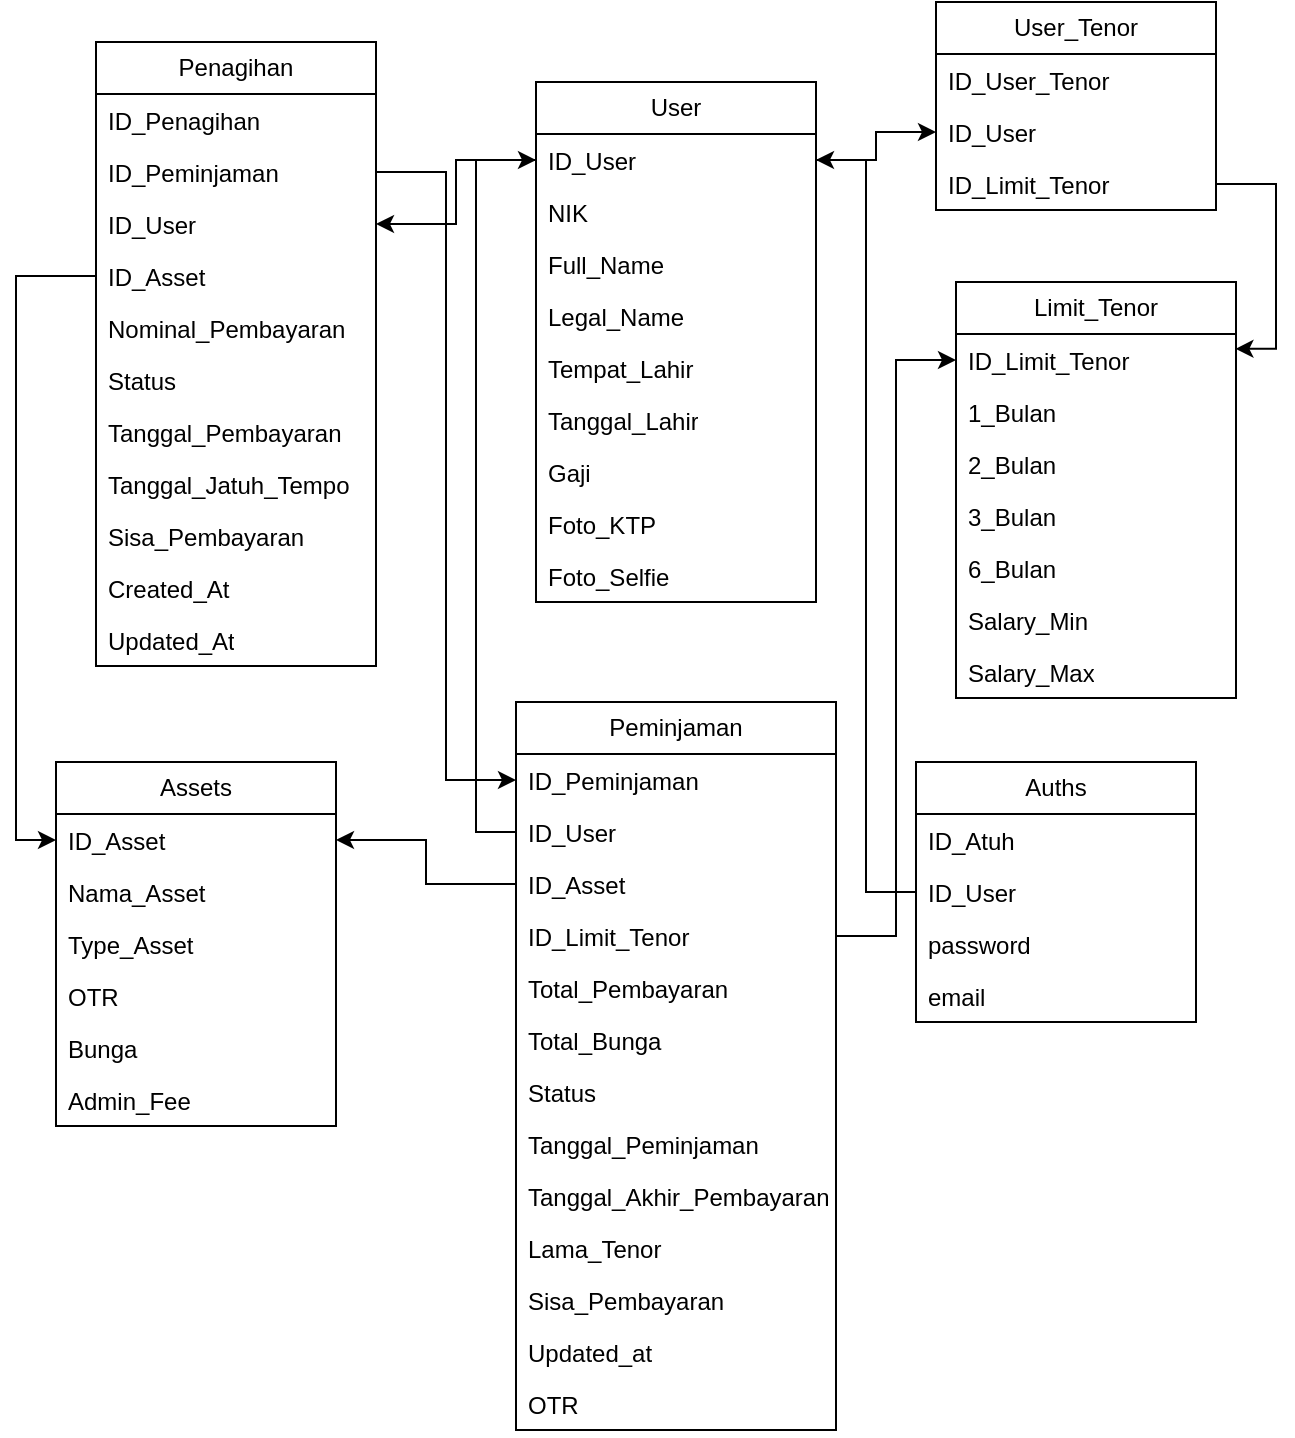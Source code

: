 <mxfile version="24.7.7">
  <diagram name="Page-1" id="Lh_2ycJ2ZqW2toOaujKm">
    <mxGraphModel dx="2156" dy="695" grid="1" gridSize="10" guides="1" tooltips="1" connect="1" arrows="1" fold="1" page="1" pageScale="1" pageWidth="827" pageHeight="1169" math="0" shadow="0">
      <root>
        <mxCell id="0" />
        <mxCell id="1" parent="0" />
        <mxCell id="Vh24QXKrp_PfaoCcFDtX-5" value="User" style="swimlane;fontStyle=0;childLayout=stackLayout;horizontal=1;startSize=26;fillColor=none;horizontalStack=0;resizeParent=1;resizeParentMax=0;resizeLast=0;collapsible=1;marginBottom=0;whiteSpace=wrap;html=1;" parent="1" vertex="1">
          <mxGeometry x="40" y="70" width="140" height="260" as="geometry" />
        </mxCell>
        <mxCell id="Vh24QXKrp_PfaoCcFDtX-39" value="ID_User" style="text;strokeColor=none;fillColor=none;align=left;verticalAlign=top;spacingLeft=4;spacingRight=4;overflow=hidden;rotatable=0;points=[[0,0.5],[1,0.5]];portConstraint=eastwest;whiteSpace=wrap;html=1;" parent="Vh24QXKrp_PfaoCcFDtX-5" vertex="1">
          <mxGeometry y="26" width="140" height="26" as="geometry" />
        </mxCell>
        <mxCell id="Vh24QXKrp_PfaoCcFDtX-6" value="NIK" style="text;strokeColor=none;fillColor=none;align=left;verticalAlign=top;spacingLeft=4;spacingRight=4;overflow=hidden;rotatable=0;points=[[0,0.5],[1,0.5]];portConstraint=eastwest;whiteSpace=wrap;html=1;" parent="Vh24QXKrp_PfaoCcFDtX-5" vertex="1">
          <mxGeometry y="52" width="140" height="26" as="geometry" />
        </mxCell>
        <mxCell id="Vh24QXKrp_PfaoCcFDtX-7" value="Full_Name" style="text;strokeColor=none;fillColor=none;align=left;verticalAlign=top;spacingLeft=4;spacingRight=4;overflow=hidden;rotatable=0;points=[[0,0.5],[1,0.5]];portConstraint=eastwest;whiteSpace=wrap;html=1;" parent="Vh24QXKrp_PfaoCcFDtX-5" vertex="1">
          <mxGeometry y="78" width="140" height="26" as="geometry" />
        </mxCell>
        <mxCell id="Vh24QXKrp_PfaoCcFDtX-9" value="Legal_Name" style="text;strokeColor=none;fillColor=none;align=left;verticalAlign=top;spacingLeft=4;spacingRight=4;overflow=hidden;rotatable=0;points=[[0,0.5],[1,0.5]];portConstraint=eastwest;whiteSpace=wrap;html=1;" parent="Vh24QXKrp_PfaoCcFDtX-5" vertex="1">
          <mxGeometry y="104" width="140" height="26" as="geometry" />
        </mxCell>
        <mxCell id="Vh24QXKrp_PfaoCcFDtX-8" value="Tempat_Lahir" style="text;strokeColor=none;fillColor=none;align=left;verticalAlign=top;spacingLeft=4;spacingRight=4;overflow=hidden;rotatable=0;points=[[0,0.5],[1,0.5]];portConstraint=eastwest;whiteSpace=wrap;html=1;" parent="Vh24QXKrp_PfaoCcFDtX-5" vertex="1">
          <mxGeometry y="130" width="140" height="26" as="geometry" />
        </mxCell>
        <mxCell id="Vh24QXKrp_PfaoCcFDtX-37" value="Tanggal_Lahir" style="text;strokeColor=none;fillColor=none;align=left;verticalAlign=top;spacingLeft=4;spacingRight=4;overflow=hidden;rotatable=0;points=[[0,0.5],[1,0.5]];portConstraint=eastwest;whiteSpace=wrap;html=1;" parent="Vh24QXKrp_PfaoCcFDtX-5" vertex="1">
          <mxGeometry y="156" width="140" height="26" as="geometry" />
        </mxCell>
        <mxCell id="Vh24QXKrp_PfaoCcFDtX-36" value="Gaji" style="text;strokeColor=none;fillColor=none;align=left;verticalAlign=top;spacingLeft=4;spacingRight=4;overflow=hidden;rotatable=0;points=[[0,0.5],[1,0.5]];portConstraint=eastwest;whiteSpace=wrap;html=1;" parent="Vh24QXKrp_PfaoCcFDtX-5" vertex="1">
          <mxGeometry y="182" width="140" height="26" as="geometry" />
        </mxCell>
        <mxCell id="Vh24QXKrp_PfaoCcFDtX-34" value="Foto_KTP" style="text;strokeColor=none;fillColor=none;align=left;verticalAlign=top;spacingLeft=4;spacingRight=4;overflow=hidden;rotatable=0;points=[[0,0.5],[1,0.5]];portConstraint=eastwest;whiteSpace=wrap;html=1;" parent="Vh24QXKrp_PfaoCcFDtX-5" vertex="1">
          <mxGeometry y="208" width="140" height="26" as="geometry" />
        </mxCell>
        <mxCell id="Vh24QXKrp_PfaoCcFDtX-38" value="Foto_Selfie" style="text;strokeColor=none;fillColor=none;align=left;verticalAlign=top;spacingLeft=4;spacingRight=4;overflow=hidden;rotatable=0;points=[[0,0.5],[1,0.5]];portConstraint=eastwest;whiteSpace=wrap;html=1;" parent="Vh24QXKrp_PfaoCcFDtX-5" vertex="1">
          <mxGeometry y="234" width="140" height="26" as="geometry" />
        </mxCell>
        <mxCell id="Vh24QXKrp_PfaoCcFDtX-10" value="Limit_Tenor" style="swimlane;fontStyle=0;childLayout=stackLayout;horizontal=1;startSize=26;fillColor=none;horizontalStack=0;resizeParent=1;resizeParentMax=0;resizeLast=0;collapsible=1;marginBottom=0;whiteSpace=wrap;html=1;" parent="1" vertex="1">
          <mxGeometry x="250" y="170" width="140" height="208" as="geometry" />
        </mxCell>
        <mxCell id="Vh24QXKrp_PfaoCcFDtX-11" value="ID_Limit_Tenor" style="text;strokeColor=none;fillColor=none;align=left;verticalAlign=top;spacingLeft=4;spacingRight=4;overflow=hidden;rotatable=0;points=[[0,0.5],[1,0.5]];portConstraint=eastwest;whiteSpace=wrap;html=1;" parent="Vh24QXKrp_PfaoCcFDtX-10" vertex="1">
          <mxGeometry y="26" width="140" height="26" as="geometry" />
        </mxCell>
        <mxCell id="Vh24QXKrp_PfaoCcFDtX-12" value="1_Bulan" style="text;strokeColor=none;fillColor=none;align=left;verticalAlign=top;spacingLeft=4;spacingRight=4;overflow=hidden;rotatable=0;points=[[0,0.5],[1,0.5]];portConstraint=eastwest;whiteSpace=wrap;html=1;" parent="Vh24QXKrp_PfaoCcFDtX-10" vertex="1">
          <mxGeometry y="52" width="140" height="26" as="geometry" />
        </mxCell>
        <mxCell id="Vh24QXKrp_PfaoCcFDtX-13" value="2_Bulan" style="text;strokeColor=none;fillColor=none;align=left;verticalAlign=top;spacingLeft=4;spacingRight=4;overflow=hidden;rotatable=0;points=[[0,0.5],[1,0.5]];portConstraint=eastwest;whiteSpace=wrap;html=1;" parent="Vh24QXKrp_PfaoCcFDtX-10" vertex="1">
          <mxGeometry y="78" width="140" height="26" as="geometry" />
        </mxCell>
        <mxCell id="Vh24QXKrp_PfaoCcFDtX-40" value="3_Bulan" style="text;strokeColor=none;fillColor=none;align=left;verticalAlign=top;spacingLeft=4;spacingRight=4;overflow=hidden;rotatable=0;points=[[0,0.5],[1,0.5]];portConstraint=eastwest;whiteSpace=wrap;html=1;" parent="Vh24QXKrp_PfaoCcFDtX-10" vertex="1">
          <mxGeometry y="104" width="140" height="26" as="geometry" />
        </mxCell>
        <mxCell id="Vh24QXKrp_PfaoCcFDtX-41" value="6_Bulan" style="text;strokeColor=none;fillColor=none;align=left;verticalAlign=top;spacingLeft=4;spacingRight=4;overflow=hidden;rotatable=0;points=[[0,0.5],[1,0.5]];portConstraint=eastwest;whiteSpace=wrap;html=1;" parent="Vh24QXKrp_PfaoCcFDtX-10" vertex="1">
          <mxGeometry y="130" width="140" height="26" as="geometry" />
        </mxCell>
        <mxCell id="Vh24QXKrp_PfaoCcFDtX-42" value="Salary_Min" style="text;strokeColor=none;fillColor=none;align=left;verticalAlign=top;spacingLeft=4;spacingRight=4;overflow=hidden;rotatable=0;points=[[0,0.5],[1,0.5]];portConstraint=eastwest;whiteSpace=wrap;html=1;" parent="Vh24QXKrp_PfaoCcFDtX-10" vertex="1">
          <mxGeometry y="156" width="140" height="26" as="geometry" />
        </mxCell>
        <mxCell id="Vh24QXKrp_PfaoCcFDtX-43" value="Salary_Max" style="text;strokeColor=none;fillColor=none;align=left;verticalAlign=top;spacingLeft=4;spacingRight=4;overflow=hidden;rotatable=0;points=[[0,0.5],[1,0.5]];portConstraint=eastwest;whiteSpace=wrap;html=1;" parent="Vh24QXKrp_PfaoCcFDtX-10" vertex="1">
          <mxGeometry y="182" width="140" height="26" as="geometry" />
        </mxCell>
        <mxCell id="Vh24QXKrp_PfaoCcFDtX-14" value="Penagihan" style="swimlane;fontStyle=0;childLayout=stackLayout;horizontal=1;startSize=26;fillColor=none;horizontalStack=0;resizeParent=1;resizeParentMax=0;resizeLast=0;collapsible=1;marginBottom=0;whiteSpace=wrap;html=1;" parent="1" vertex="1">
          <mxGeometry x="-180" y="50" width="140" height="312" as="geometry" />
        </mxCell>
        <mxCell id="Vh24QXKrp_PfaoCcFDtX-15" value="ID_Penagihan" style="text;strokeColor=none;fillColor=none;align=left;verticalAlign=top;spacingLeft=4;spacingRight=4;overflow=hidden;rotatable=0;points=[[0,0.5],[1,0.5]];portConstraint=eastwest;whiteSpace=wrap;html=1;" parent="Vh24QXKrp_PfaoCcFDtX-14" vertex="1">
          <mxGeometry y="26" width="140" height="26" as="geometry" />
        </mxCell>
        <mxCell id="Vh24QXKrp_PfaoCcFDtX-16" value="ID_Peminjaman" style="text;strokeColor=none;fillColor=none;align=left;verticalAlign=top;spacingLeft=4;spacingRight=4;overflow=hidden;rotatable=0;points=[[0,0.5],[1,0.5]];portConstraint=eastwest;whiteSpace=wrap;html=1;" parent="Vh24QXKrp_PfaoCcFDtX-14" vertex="1">
          <mxGeometry y="52" width="140" height="26" as="geometry" />
        </mxCell>
        <mxCell id="Vh24QXKrp_PfaoCcFDtX-17" value="ID_User" style="text;strokeColor=none;fillColor=none;align=left;verticalAlign=top;spacingLeft=4;spacingRight=4;overflow=hidden;rotatable=0;points=[[0,0.5],[1,0.5]];portConstraint=eastwest;whiteSpace=wrap;html=1;" parent="Vh24QXKrp_PfaoCcFDtX-14" vertex="1">
          <mxGeometry y="78" width="140" height="26" as="geometry" />
        </mxCell>
        <mxCell id="Vh24QXKrp_PfaoCcFDtX-58" value="ID_Asset" style="text;strokeColor=none;fillColor=none;align=left;verticalAlign=top;spacingLeft=4;spacingRight=4;overflow=hidden;rotatable=0;points=[[0,0.5],[1,0.5]];portConstraint=eastwest;whiteSpace=wrap;html=1;" parent="Vh24QXKrp_PfaoCcFDtX-14" vertex="1">
          <mxGeometry y="104" width="140" height="26" as="geometry" />
        </mxCell>
        <mxCell id="Vh24QXKrp_PfaoCcFDtX-52" value="Nominal_Pembayaran" style="text;strokeColor=none;fillColor=none;align=left;verticalAlign=top;spacingLeft=4;spacingRight=4;overflow=hidden;rotatable=0;points=[[0,0.5],[1,0.5]];portConstraint=eastwest;whiteSpace=wrap;html=1;" parent="Vh24QXKrp_PfaoCcFDtX-14" vertex="1">
          <mxGeometry y="130" width="140" height="26" as="geometry" />
        </mxCell>
        <mxCell id="Vh24QXKrp_PfaoCcFDtX-51" value="Status" style="text;strokeColor=none;fillColor=none;align=left;verticalAlign=top;spacingLeft=4;spacingRight=4;overflow=hidden;rotatable=0;points=[[0,0.5],[1,0.5]];portConstraint=eastwest;whiteSpace=wrap;html=1;" parent="Vh24QXKrp_PfaoCcFDtX-14" vertex="1">
          <mxGeometry y="156" width="140" height="26" as="geometry" />
        </mxCell>
        <mxCell id="Vh24QXKrp_PfaoCcFDtX-50" value="Tanggal_Pembayaran" style="text;strokeColor=none;fillColor=none;align=left;verticalAlign=top;spacingLeft=4;spacingRight=4;overflow=hidden;rotatable=0;points=[[0,0.5],[1,0.5]];portConstraint=eastwest;whiteSpace=wrap;html=1;" parent="Vh24QXKrp_PfaoCcFDtX-14" vertex="1">
          <mxGeometry y="182" width="140" height="26" as="geometry" />
        </mxCell>
        <mxCell id="Vh24QXKrp_PfaoCcFDtX-18" value="Tanggal_Jatuh_Tempo" style="text;strokeColor=none;fillColor=none;align=left;verticalAlign=top;spacingLeft=4;spacingRight=4;overflow=hidden;rotatable=0;points=[[0,0.5],[1,0.5]];portConstraint=eastwest;whiteSpace=wrap;html=1;" parent="Vh24QXKrp_PfaoCcFDtX-14" vertex="1">
          <mxGeometry y="208" width="140" height="26" as="geometry" />
        </mxCell>
        <mxCell id="Vh24QXKrp_PfaoCcFDtX-66" value="Sisa_Pembayaran" style="text;strokeColor=none;fillColor=none;align=left;verticalAlign=top;spacingLeft=4;spacingRight=4;overflow=hidden;rotatable=0;points=[[0,0.5],[1,0.5]];portConstraint=eastwest;whiteSpace=wrap;html=1;" parent="Vh24QXKrp_PfaoCcFDtX-14" vertex="1">
          <mxGeometry y="234" width="140" height="26" as="geometry" />
        </mxCell>
        <mxCell id="Vh24QXKrp_PfaoCcFDtX-53" value="Created_At" style="text;strokeColor=none;fillColor=none;align=left;verticalAlign=top;spacingLeft=4;spacingRight=4;overflow=hidden;rotatable=0;points=[[0,0.5],[1,0.5]];portConstraint=eastwest;whiteSpace=wrap;html=1;" parent="Vh24QXKrp_PfaoCcFDtX-14" vertex="1">
          <mxGeometry y="260" width="140" height="26" as="geometry" />
        </mxCell>
        <mxCell id="Vh24QXKrp_PfaoCcFDtX-54" value="Updated_At" style="text;strokeColor=none;fillColor=none;align=left;verticalAlign=top;spacingLeft=4;spacingRight=4;overflow=hidden;rotatable=0;points=[[0,0.5],[1,0.5]];portConstraint=eastwest;whiteSpace=wrap;html=1;" parent="Vh24QXKrp_PfaoCcFDtX-14" vertex="1">
          <mxGeometry y="286" width="140" height="26" as="geometry" />
        </mxCell>
        <mxCell id="Vh24QXKrp_PfaoCcFDtX-19" value="User_Tenor" style="swimlane;fontStyle=0;childLayout=stackLayout;horizontal=1;startSize=26;fillColor=none;horizontalStack=0;resizeParent=1;resizeParentMax=0;resizeLast=0;collapsible=1;marginBottom=0;whiteSpace=wrap;html=1;" parent="1" vertex="1">
          <mxGeometry x="240" y="30" width="140" height="104" as="geometry" />
        </mxCell>
        <mxCell id="Vh24QXKrp_PfaoCcFDtX-20" value="ID_User_Tenor" style="text;strokeColor=none;fillColor=none;align=left;verticalAlign=top;spacingLeft=4;spacingRight=4;overflow=hidden;rotatable=0;points=[[0,0.5],[1,0.5]];portConstraint=eastwest;whiteSpace=wrap;html=1;" parent="Vh24QXKrp_PfaoCcFDtX-19" vertex="1">
          <mxGeometry y="26" width="140" height="26" as="geometry" />
        </mxCell>
        <mxCell id="Vh24QXKrp_PfaoCcFDtX-21" value="ID_User" style="text;strokeColor=none;fillColor=none;align=left;verticalAlign=top;spacingLeft=4;spacingRight=4;overflow=hidden;rotatable=0;points=[[0,0.5],[1,0.5]];portConstraint=eastwest;whiteSpace=wrap;html=1;" parent="Vh24QXKrp_PfaoCcFDtX-19" vertex="1">
          <mxGeometry y="52" width="140" height="26" as="geometry" />
        </mxCell>
        <mxCell id="Vh24QXKrp_PfaoCcFDtX-22" value="ID_Limit_Tenor" style="text;strokeColor=none;fillColor=none;align=left;verticalAlign=top;spacingLeft=4;spacingRight=4;overflow=hidden;rotatable=0;points=[[0,0.5],[1,0.5]];portConstraint=eastwest;whiteSpace=wrap;html=1;" parent="Vh24QXKrp_PfaoCcFDtX-19" vertex="1">
          <mxGeometry y="78" width="140" height="26" as="geometry" />
        </mxCell>
        <mxCell id="Vh24QXKrp_PfaoCcFDtX-24" value="Peminjaman" style="swimlane;fontStyle=0;childLayout=stackLayout;horizontal=1;startSize=26;fillColor=none;horizontalStack=0;resizeParent=1;resizeParentMax=0;resizeLast=0;collapsible=1;marginBottom=0;whiteSpace=wrap;html=1;" parent="1" vertex="1">
          <mxGeometry x="30" y="380" width="160" height="364" as="geometry" />
        </mxCell>
        <mxCell id="Vh24QXKrp_PfaoCcFDtX-25" value="ID_Peminjaman" style="text;strokeColor=none;fillColor=none;align=left;verticalAlign=top;spacingLeft=4;spacingRight=4;overflow=hidden;rotatable=0;points=[[0,0.5],[1,0.5]];portConstraint=eastwest;whiteSpace=wrap;html=1;" parent="Vh24QXKrp_PfaoCcFDtX-24" vertex="1">
          <mxGeometry y="26" width="160" height="26" as="geometry" />
        </mxCell>
        <mxCell id="Vh24QXKrp_PfaoCcFDtX-26" value="ID_User" style="text;strokeColor=none;fillColor=none;align=left;verticalAlign=top;spacingLeft=4;spacingRight=4;overflow=hidden;rotatable=0;points=[[0,0.5],[1,0.5]];portConstraint=eastwest;whiteSpace=wrap;html=1;" parent="Vh24QXKrp_PfaoCcFDtX-24" vertex="1">
          <mxGeometry y="52" width="160" height="26" as="geometry" />
        </mxCell>
        <mxCell id="Vh24QXKrp_PfaoCcFDtX-27" value="ID_Asset" style="text;strokeColor=none;fillColor=none;align=left;verticalAlign=top;spacingLeft=4;spacingRight=4;overflow=hidden;rotatable=0;points=[[0,0.5],[1,0.5]];portConstraint=eastwest;whiteSpace=wrap;html=1;" parent="Vh24QXKrp_PfaoCcFDtX-24" vertex="1">
          <mxGeometry y="78" width="160" height="26" as="geometry" />
        </mxCell>
        <mxCell id="Vh24QXKrp_PfaoCcFDtX-46" value="ID_Limit_Tenor" style="text;strokeColor=none;fillColor=none;align=left;verticalAlign=top;spacingLeft=4;spacingRight=4;overflow=hidden;rotatable=0;points=[[0,0.5],[1,0.5]];portConstraint=eastwest;whiteSpace=wrap;html=1;" parent="Vh24QXKrp_PfaoCcFDtX-24" vertex="1">
          <mxGeometry y="104" width="160" height="26" as="geometry" />
        </mxCell>
        <mxCell id="Vh24QXKrp_PfaoCcFDtX-28" value="Total_Pembayaran" style="text;strokeColor=none;fillColor=none;align=left;verticalAlign=top;spacingLeft=4;spacingRight=4;overflow=hidden;rotatable=0;points=[[0,0.5],[1,0.5]];portConstraint=eastwest;whiteSpace=wrap;html=1;" parent="Vh24QXKrp_PfaoCcFDtX-24" vertex="1">
          <mxGeometry y="130" width="160" height="26" as="geometry" />
        </mxCell>
        <mxCell id="Vh24QXKrp_PfaoCcFDtX-65" value="Total_Bunga" style="text;strokeColor=none;fillColor=none;align=left;verticalAlign=top;spacingLeft=4;spacingRight=4;overflow=hidden;rotatable=0;points=[[0,0.5],[1,0.5]];portConstraint=eastwest;whiteSpace=wrap;html=1;" parent="Vh24QXKrp_PfaoCcFDtX-24" vertex="1">
          <mxGeometry y="156" width="160" height="26" as="geometry" />
        </mxCell>
        <mxCell id="Vh24QXKrp_PfaoCcFDtX-48" value="Status" style="text;strokeColor=none;fillColor=none;align=left;verticalAlign=top;spacingLeft=4;spacingRight=4;overflow=hidden;rotatable=0;points=[[0,0.5],[1,0.5]];portConstraint=eastwest;whiteSpace=wrap;html=1;" parent="Vh24QXKrp_PfaoCcFDtX-24" vertex="1">
          <mxGeometry y="182" width="160" height="26" as="geometry" />
        </mxCell>
        <mxCell id="Vh24QXKrp_PfaoCcFDtX-47" value="Tanggal_Peminjaman" style="text;strokeColor=none;fillColor=none;align=left;verticalAlign=top;spacingLeft=4;spacingRight=4;overflow=hidden;rotatable=0;points=[[0,0.5],[1,0.5]];portConstraint=eastwest;whiteSpace=wrap;html=1;" parent="Vh24QXKrp_PfaoCcFDtX-24" vertex="1">
          <mxGeometry y="208" width="160" height="26" as="geometry" />
        </mxCell>
        <mxCell id="Vh24QXKrp_PfaoCcFDtX-49" value="Tanggal_Akhir_Pembayaran" style="text;strokeColor=none;fillColor=none;align=left;verticalAlign=top;spacingLeft=4;spacingRight=4;overflow=hidden;rotatable=0;points=[[0,0.5],[1,0.5]];portConstraint=eastwest;whiteSpace=wrap;html=1;" parent="Vh24QXKrp_PfaoCcFDtX-24" vertex="1">
          <mxGeometry y="234" width="160" height="26" as="geometry" />
        </mxCell>
        <mxCell id="7ASvmpM8ak-ZFP7goza3-2" value="Lama_Tenor" style="text;strokeColor=none;fillColor=none;align=left;verticalAlign=top;spacingLeft=4;spacingRight=4;overflow=hidden;rotatable=0;points=[[0,0.5],[1,0.5]];portConstraint=eastwest;whiteSpace=wrap;html=1;" vertex="1" parent="Vh24QXKrp_PfaoCcFDtX-24">
          <mxGeometry y="260" width="160" height="26" as="geometry" />
        </mxCell>
        <mxCell id="7ASvmpM8ak-ZFP7goza3-3" value="Sisa_Pembayaran" style="text;strokeColor=none;fillColor=none;align=left;verticalAlign=top;spacingLeft=4;spacingRight=4;overflow=hidden;rotatable=0;points=[[0,0.5],[1,0.5]];portConstraint=eastwest;whiteSpace=wrap;html=1;" vertex="1" parent="Vh24QXKrp_PfaoCcFDtX-24">
          <mxGeometry y="286" width="160" height="26" as="geometry" />
        </mxCell>
        <mxCell id="7ASvmpM8ak-ZFP7goza3-4" value="Updated_at" style="text;strokeColor=none;fillColor=none;align=left;verticalAlign=top;spacingLeft=4;spacingRight=4;overflow=hidden;rotatable=0;points=[[0,0.5],[1,0.5]];portConstraint=eastwest;whiteSpace=wrap;html=1;" vertex="1" parent="Vh24QXKrp_PfaoCcFDtX-24">
          <mxGeometry y="312" width="160" height="26" as="geometry" />
        </mxCell>
        <mxCell id="7ASvmpM8ak-ZFP7goza3-1" value="OTR" style="text;strokeColor=none;fillColor=none;align=left;verticalAlign=top;spacingLeft=4;spacingRight=4;overflow=hidden;rotatable=0;points=[[0,0.5],[1,0.5]];portConstraint=eastwest;whiteSpace=wrap;html=1;" vertex="1" parent="Vh24QXKrp_PfaoCcFDtX-24">
          <mxGeometry y="338" width="160" height="26" as="geometry" />
        </mxCell>
        <mxCell id="Vh24QXKrp_PfaoCcFDtX-29" value="Assets" style="swimlane;fontStyle=0;childLayout=stackLayout;horizontal=1;startSize=26;fillColor=none;horizontalStack=0;resizeParent=1;resizeParentMax=0;resizeLast=0;collapsible=1;marginBottom=0;whiteSpace=wrap;html=1;" parent="1" vertex="1">
          <mxGeometry x="-200" y="410" width="140" height="182" as="geometry" />
        </mxCell>
        <mxCell id="Vh24QXKrp_PfaoCcFDtX-30" value="ID_Asset" style="text;strokeColor=none;fillColor=none;align=left;verticalAlign=top;spacingLeft=4;spacingRight=4;overflow=hidden;rotatable=0;points=[[0,0.5],[1,0.5]];portConstraint=eastwest;whiteSpace=wrap;html=1;" parent="Vh24QXKrp_PfaoCcFDtX-29" vertex="1">
          <mxGeometry y="26" width="140" height="26" as="geometry" />
        </mxCell>
        <mxCell id="Vh24QXKrp_PfaoCcFDtX-31" value="Nama_Asset" style="text;strokeColor=none;fillColor=none;align=left;verticalAlign=top;spacingLeft=4;spacingRight=4;overflow=hidden;rotatable=0;points=[[0,0.5],[1,0.5]];portConstraint=eastwest;whiteSpace=wrap;html=1;" parent="Vh24QXKrp_PfaoCcFDtX-29" vertex="1">
          <mxGeometry y="52" width="140" height="26" as="geometry" />
        </mxCell>
        <mxCell id="Vh24QXKrp_PfaoCcFDtX-32" value="Type_Asset" style="text;strokeColor=none;fillColor=none;align=left;verticalAlign=top;spacingLeft=4;spacingRight=4;overflow=hidden;rotatable=0;points=[[0,0.5],[1,0.5]];portConstraint=eastwest;whiteSpace=wrap;html=1;" parent="Vh24QXKrp_PfaoCcFDtX-29" vertex="1">
          <mxGeometry y="78" width="140" height="26" as="geometry" />
        </mxCell>
        <mxCell id="Vh24QXKrp_PfaoCcFDtX-33" value="OTR" style="text;strokeColor=none;fillColor=none;align=left;verticalAlign=top;spacingLeft=4;spacingRight=4;overflow=hidden;rotatable=0;points=[[0,0.5],[1,0.5]];portConstraint=eastwest;whiteSpace=wrap;html=1;" parent="Vh24QXKrp_PfaoCcFDtX-29" vertex="1">
          <mxGeometry y="104" width="140" height="26" as="geometry" />
        </mxCell>
        <mxCell id="Vh24QXKrp_PfaoCcFDtX-44" value="Bunga" style="text;strokeColor=none;fillColor=none;align=left;verticalAlign=top;spacingLeft=4;spacingRight=4;overflow=hidden;rotatable=0;points=[[0,0.5],[1,0.5]];portConstraint=eastwest;whiteSpace=wrap;html=1;" parent="Vh24QXKrp_PfaoCcFDtX-29" vertex="1">
          <mxGeometry y="130" width="140" height="26" as="geometry" />
        </mxCell>
        <mxCell id="Vh24QXKrp_PfaoCcFDtX-45" value="Admin_Fee" style="text;strokeColor=none;fillColor=none;align=left;verticalAlign=top;spacingLeft=4;spacingRight=4;overflow=hidden;rotatable=0;points=[[0,0.5],[1,0.5]];portConstraint=eastwest;whiteSpace=wrap;html=1;" parent="Vh24QXKrp_PfaoCcFDtX-29" vertex="1">
          <mxGeometry y="156" width="140" height="26" as="geometry" />
        </mxCell>
        <mxCell id="Vh24QXKrp_PfaoCcFDtX-55" style="edgeStyle=orthogonalEdgeStyle;rounded=0;orthogonalLoop=1;jettySize=auto;html=1;exitX=1;exitY=0.5;exitDx=0;exitDy=0;entryX=0;entryY=0.5;entryDx=0;entryDy=0;" parent="1" source="Vh24QXKrp_PfaoCcFDtX-39" target="Vh24QXKrp_PfaoCcFDtX-21" edge="1">
          <mxGeometry relative="1" as="geometry" />
        </mxCell>
        <mxCell id="Vh24QXKrp_PfaoCcFDtX-56" style="edgeStyle=orthogonalEdgeStyle;rounded=0;orthogonalLoop=1;jettySize=auto;html=1;exitX=1;exitY=0.5;exitDx=0;exitDy=0;entryX=0.998;entryY=0.286;entryDx=0;entryDy=0;entryPerimeter=0;" parent="1" source="Vh24QXKrp_PfaoCcFDtX-22" target="Vh24QXKrp_PfaoCcFDtX-11" edge="1">
          <mxGeometry relative="1" as="geometry" />
        </mxCell>
        <mxCell id="Vh24QXKrp_PfaoCcFDtX-57" style="edgeStyle=orthogonalEdgeStyle;rounded=0;orthogonalLoop=1;jettySize=auto;html=1;exitX=0;exitY=0.5;exitDx=0;exitDy=0;entryX=1;entryY=0.5;entryDx=0;entryDy=0;" parent="1" source="Vh24QXKrp_PfaoCcFDtX-39" target="Vh24QXKrp_PfaoCcFDtX-17" edge="1">
          <mxGeometry relative="1" as="geometry" />
        </mxCell>
        <mxCell id="Vh24QXKrp_PfaoCcFDtX-60" style="edgeStyle=orthogonalEdgeStyle;rounded=0;orthogonalLoop=1;jettySize=auto;html=1;exitX=0;exitY=0.5;exitDx=0;exitDy=0;entryX=1;entryY=0.5;entryDx=0;entryDy=0;" parent="1" source="Vh24QXKrp_PfaoCcFDtX-27" target="Vh24QXKrp_PfaoCcFDtX-30" edge="1">
          <mxGeometry relative="1" as="geometry" />
        </mxCell>
        <mxCell id="Vh24QXKrp_PfaoCcFDtX-61" style="edgeStyle=orthogonalEdgeStyle;rounded=0;orthogonalLoop=1;jettySize=auto;html=1;exitX=0;exitY=0.5;exitDx=0;exitDy=0;entryX=0;entryY=0.5;entryDx=0;entryDy=0;" parent="1" source="Vh24QXKrp_PfaoCcFDtX-26" target="Vh24QXKrp_PfaoCcFDtX-39" edge="1">
          <mxGeometry relative="1" as="geometry" />
        </mxCell>
        <mxCell id="Vh24QXKrp_PfaoCcFDtX-62" style="edgeStyle=orthogonalEdgeStyle;rounded=0;orthogonalLoop=1;jettySize=auto;html=1;exitX=1;exitY=0.5;exitDx=0;exitDy=0;entryX=0;entryY=0.5;entryDx=0;entryDy=0;" parent="1" source="Vh24QXKrp_PfaoCcFDtX-46" target="Vh24QXKrp_PfaoCcFDtX-11" edge="1">
          <mxGeometry relative="1" as="geometry" />
        </mxCell>
        <mxCell id="Vh24QXKrp_PfaoCcFDtX-63" style="edgeStyle=orthogonalEdgeStyle;rounded=0;orthogonalLoop=1;jettySize=auto;html=1;exitX=1;exitY=0.5;exitDx=0;exitDy=0;entryX=0;entryY=0.5;entryDx=0;entryDy=0;" parent="1" source="Vh24QXKrp_PfaoCcFDtX-16" target="Vh24QXKrp_PfaoCcFDtX-25" edge="1">
          <mxGeometry relative="1" as="geometry" />
        </mxCell>
        <mxCell id="Vh24QXKrp_PfaoCcFDtX-64" style="edgeStyle=orthogonalEdgeStyle;rounded=0;orthogonalLoop=1;jettySize=auto;html=1;exitX=0;exitY=0.5;exitDx=0;exitDy=0;entryX=0;entryY=0.5;entryDx=0;entryDy=0;" parent="1" source="Vh24QXKrp_PfaoCcFDtX-58" target="Vh24QXKrp_PfaoCcFDtX-30" edge="1">
          <mxGeometry relative="1" as="geometry" />
        </mxCell>
        <mxCell id="7ASvmpM8ak-ZFP7goza3-5" value="Auths" style="swimlane;fontStyle=0;childLayout=stackLayout;horizontal=1;startSize=26;fillColor=none;horizontalStack=0;resizeParent=1;resizeParentMax=0;resizeLast=0;collapsible=1;marginBottom=0;whiteSpace=wrap;html=1;" vertex="1" parent="1">
          <mxGeometry x="230" y="410" width="140" height="130" as="geometry" />
        </mxCell>
        <mxCell id="7ASvmpM8ak-ZFP7goza3-6" value="ID_Atuh" style="text;strokeColor=none;fillColor=none;align=left;verticalAlign=top;spacingLeft=4;spacingRight=4;overflow=hidden;rotatable=0;points=[[0,0.5],[1,0.5]];portConstraint=eastwest;whiteSpace=wrap;html=1;" vertex="1" parent="7ASvmpM8ak-ZFP7goza3-5">
          <mxGeometry y="26" width="140" height="26" as="geometry" />
        </mxCell>
        <mxCell id="7ASvmpM8ak-ZFP7goza3-7" value="ID_User" style="text;strokeColor=none;fillColor=none;align=left;verticalAlign=top;spacingLeft=4;spacingRight=4;overflow=hidden;rotatable=0;points=[[0,0.5],[1,0.5]];portConstraint=eastwest;whiteSpace=wrap;html=1;" vertex="1" parent="7ASvmpM8ak-ZFP7goza3-5">
          <mxGeometry y="52" width="140" height="26" as="geometry" />
        </mxCell>
        <mxCell id="7ASvmpM8ak-ZFP7goza3-9" value="password" style="text;strokeColor=none;fillColor=none;align=left;verticalAlign=top;spacingLeft=4;spacingRight=4;overflow=hidden;rotatable=0;points=[[0,0.5],[1,0.5]];portConstraint=eastwest;whiteSpace=wrap;html=1;" vertex="1" parent="7ASvmpM8ak-ZFP7goza3-5">
          <mxGeometry y="78" width="140" height="26" as="geometry" />
        </mxCell>
        <mxCell id="7ASvmpM8ak-ZFP7goza3-8" value="email" style="text;strokeColor=none;fillColor=none;align=left;verticalAlign=top;spacingLeft=4;spacingRight=4;overflow=hidden;rotatable=0;points=[[0,0.5],[1,0.5]];portConstraint=eastwest;whiteSpace=wrap;html=1;" vertex="1" parent="7ASvmpM8ak-ZFP7goza3-5">
          <mxGeometry y="104" width="140" height="26" as="geometry" />
        </mxCell>
        <mxCell id="7ASvmpM8ak-ZFP7goza3-10" style="edgeStyle=orthogonalEdgeStyle;rounded=0;orthogonalLoop=1;jettySize=auto;html=1;exitX=0;exitY=0.5;exitDx=0;exitDy=0;entryX=1;entryY=0.5;entryDx=0;entryDy=0;" edge="1" parent="1" source="7ASvmpM8ak-ZFP7goza3-7" target="Vh24QXKrp_PfaoCcFDtX-39">
          <mxGeometry relative="1" as="geometry" />
        </mxCell>
      </root>
    </mxGraphModel>
  </diagram>
</mxfile>

